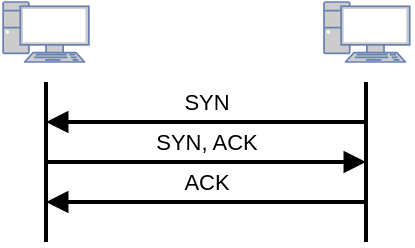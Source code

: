 <mxfile version="20.3.0" type="device"><diagram id="naREB058u2-NmsBW58hs" name="Page-1"><mxGraphModel dx="395" dy="243" grid="1" gridSize="10" guides="1" tooltips="1" connect="1" arrows="1" fold="1" page="1" pageScale="1" pageWidth="850" pageHeight="1100" math="0" shadow="0"><root><mxCell id="0"/><mxCell id="1" parent="0"/><mxCell id="wwn5qcc2OzNWAz_EaApw-1" value="" style="endArrow=none;html=1;rounded=0;strokeWidth=2;" edge="1" parent="1"><mxGeometry width="50" height="50" relative="1" as="geometry"><mxPoint x="240" y="320" as="sourcePoint"/><mxPoint x="240" y="240" as="targetPoint"/></mxGeometry></mxCell><mxCell id="wwn5qcc2OzNWAz_EaApw-2" value="" style="endArrow=none;html=1;rounded=0;strokeWidth=2;" edge="1" parent="1"><mxGeometry width="50" height="50" relative="1" as="geometry"><mxPoint x="400" y="320" as="sourcePoint"/><mxPoint x="400" y="240.0" as="targetPoint"/></mxGeometry></mxCell><mxCell id="wwn5qcc2OzNWAz_EaApw-6" value="" style="fontColor=#0066CC;verticalAlign=top;verticalLabelPosition=bottom;labelPosition=center;align=center;html=1;outlineConnect=0;fillColor=#CCCCCC;strokeColor=#6881B3;gradientColor=none;gradientDirection=north;strokeWidth=2;shape=mxgraph.networks.pc;" vertex="1" parent="1"><mxGeometry x="218.57" y="200" width="42.86" height="30" as="geometry"/></mxCell><mxCell id="wwn5qcc2OzNWAz_EaApw-7" value="" style="fontColor=#0066CC;verticalAlign=top;verticalLabelPosition=bottom;labelPosition=center;align=center;html=1;outlineConnect=0;fillColor=#CCCCCC;strokeColor=#6881B3;gradientColor=none;gradientDirection=north;strokeWidth=2;shape=mxgraph.networks.pc;" vertex="1" parent="1"><mxGeometry x="379" y="200" width="42.86" height="30" as="geometry"/></mxCell><mxCell id="wwn5qcc2OzNWAz_EaApw-8" value="" style="endArrow=block;html=1;rounded=0;strokeWidth=2;endFill=1;" edge="1" parent="1"><mxGeometry width="50" height="50" relative="1" as="geometry"><mxPoint x="400" y="260" as="sourcePoint"/><mxPoint x="240" y="260" as="targetPoint"/></mxGeometry></mxCell><mxCell id="wwn5qcc2OzNWAz_EaApw-9" value="SYN" style="edgeLabel;html=1;align=center;verticalAlign=middle;resizable=0;points=[];" vertex="1" connectable="0" parent="wwn5qcc2OzNWAz_EaApw-8"><mxGeometry x="0.062" relative="1" as="geometry"><mxPoint x="5" y="-10" as="offset"/></mxGeometry></mxCell><mxCell id="wwn5qcc2OzNWAz_EaApw-10" value="" style="endArrow=block;html=1;rounded=0;strokeWidth=2;endFill=1;" edge="1" parent="1"><mxGeometry width="50" height="50" relative="1" as="geometry"><mxPoint x="240" y="280" as="sourcePoint"/><mxPoint x="400" y="280" as="targetPoint"/></mxGeometry></mxCell><mxCell id="wwn5qcc2OzNWAz_EaApw-11" value="SYN, ACK" style="edgeLabel;html=1;align=center;verticalAlign=middle;resizable=0;points=[];" vertex="1" connectable="0" parent="wwn5qcc2OzNWAz_EaApw-10"><mxGeometry x="0.062" relative="1" as="geometry"><mxPoint x="-5" y="-10" as="offset"/></mxGeometry></mxCell><mxCell id="wwn5qcc2OzNWAz_EaApw-12" value="" style="endArrow=block;html=1;rounded=0;strokeWidth=2;endFill=1;" edge="1" parent="1"><mxGeometry width="50" height="50" relative="1" as="geometry"><mxPoint x="400" y="300" as="sourcePoint"/><mxPoint x="240" y="300" as="targetPoint"/></mxGeometry></mxCell><mxCell id="wwn5qcc2OzNWAz_EaApw-13" value="ACK" style="edgeLabel;html=1;align=center;verticalAlign=middle;resizable=0;points=[];" vertex="1" connectable="0" parent="wwn5qcc2OzNWAz_EaApw-12"><mxGeometry x="0.062" relative="1" as="geometry"><mxPoint x="5" y="-10" as="offset"/></mxGeometry></mxCell></root></mxGraphModel></diagram></mxfile>